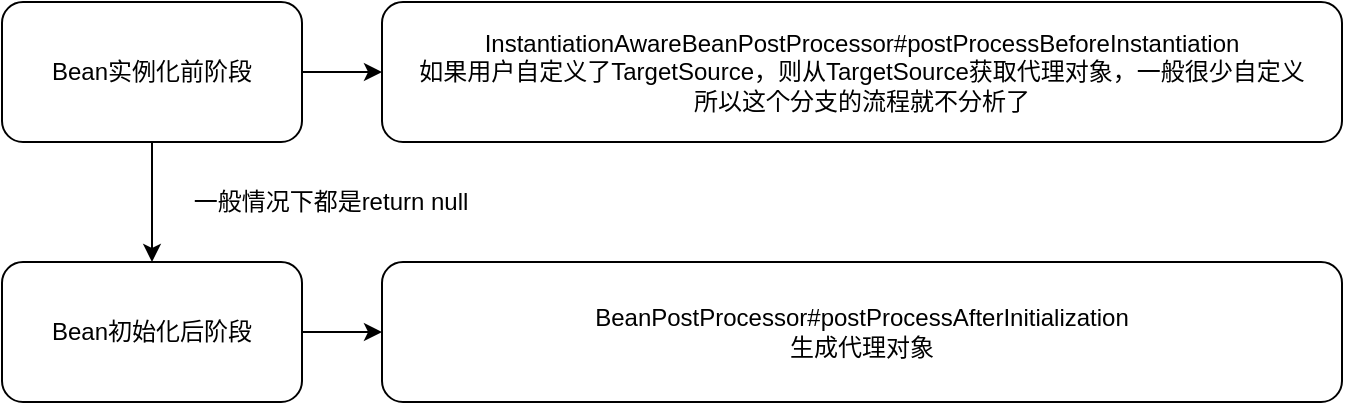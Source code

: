 <mxfile version="15.3.2" type="github">
  <diagram id="CF8ccrdjOVSS8Th75uJi" name="Page-1">
    <mxGraphModel dx="946" dy="536" grid="1" gridSize="10" guides="1" tooltips="1" connect="1" arrows="1" fold="1" page="1" pageScale="1" pageWidth="827" pageHeight="1169" math="0" shadow="0">
      <root>
        <mxCell id="0" />
        <mxCell id="1" parent="0" />
        <mxCell id="RG-NlLSITb6_vAmHtObb-4" style="edgeStyle=orthogonalEdgeStyle;rounded=0;orthogonalLoop=1;jettySize=auto;html=1;exitX=0.5;exitY=1;exitDx=0;exitDy=0;entryX=0.5;entryY=0;entryDx=0;entryDy=0;" edge="1" parent="1" source="RG-NlLSITb6_vAmHtObb-1">
          <mxGeometry relative="1" as="geometry">
            <mxPoint x="325" y="270" as="targetPoint" />
          </mxGeometry>
        </mxCell>
        <mxCell id="RG-NlLSITb6_vAmHtObb-6" style="edgeStyle=orthogonalEdgeStyle;rounded=0;orthogonalLoop=1;jettySize=auto;html=1;exitX=1;exitY=0.5;exitDx=0;exitDy=0;entryX=0;entryY=0.5;entryDx=0;entryDy=0;" edge="1" parent="1" source="RG-NlLSITb6_vAmHtObb-1" target="RG-NlLSITb6_vAmHtObb-3">
          <mxGeometry relative="1" as="geometry" />
        </mxCell>
        <mxCell id="RG-NlLSITb6_vAmHtObb-1" value="Bean实例化前阶段" style="rounded=1;whiteSpace=wrap;html=1;" vertex="1" parent="1">
          <mxGeometry x="250" y="140" width="150" height="70" as="geometry" />
        </mxCell>
        <mxCell id="RG-NlLSITb6_vAmHtObb-3" value="InstantiationAwareBeanPostProcessor#postProcessBeforeInstantiation&lt;br&gt;如果用户自定义了TargetSource，则从TargetSource获取代理对象，一般很少自定义&lt;br&gt;所以这个分支的流程就不分析了" style="rounded=1;whiteSpace=wrap;html=1;" vertex="1" parent="1">
          <mxGeometry x="440" y="140" width="480" height="70" as="geometry" />
        </mxCell>
        <mxCell id="RG-NlLSITb6_vAmHtObb-5" value="一般情况下都是return null" style="text;html=1;align=center;verticalAlign=middle;resizable=0;points=[];autosize=1;strokeColor=none;fillColor=none;" vertex="1" parent="1">
          <mxGeometry x="339" y="230" width="150" height="20" as="geometry" />
        </mxCell>
        <mxCell id="RG-NlLSITb6_vAmHtObb-13" style="edgeStyle=orthogonalEdgeStyle;rounded=0;orthogonalLoop=1;jettySize=auto;html=1;exitX=1;exitY=0.5;exitDx=0;exitDy=0;entryX=0;entryY=0.5;entryDx=0;entryDy=0;" edge="1" parent="1" source="RG-NlLSITb6_vAmHtObb-9" target="RG-NlLSITb6_vAmHtObb-11">
          <mxGeometry relative="1" as="geometry" />
        </mxCell>
        <mxCell id="RG-NlLSITb6_vAmHtObb-9" value="Bean初始化后阶段" style="rounded=1;whiteSpace=wrap;html=1;" vertex="1" parent="1">
          <mxGeometry x="250" y="270" width="150" height="70" as="geometry" />
        </mxCell>
        <mxCell id="RG-NlLSITb6_vAmHtObb-11" value="BeanPostProcessor#postProcessAfterInitialization&lt;br&gt;生成代理对象" style="rounded=1;whiteSpace=wrap;html=1;" vertex="1" parent="1">
          <mxGeometry x="440" y="270" width="480" height="70" as="geometry" />
        </mxCell>
      </root>
    </mxGraphModel>
  </diagram>
</mxfile>
